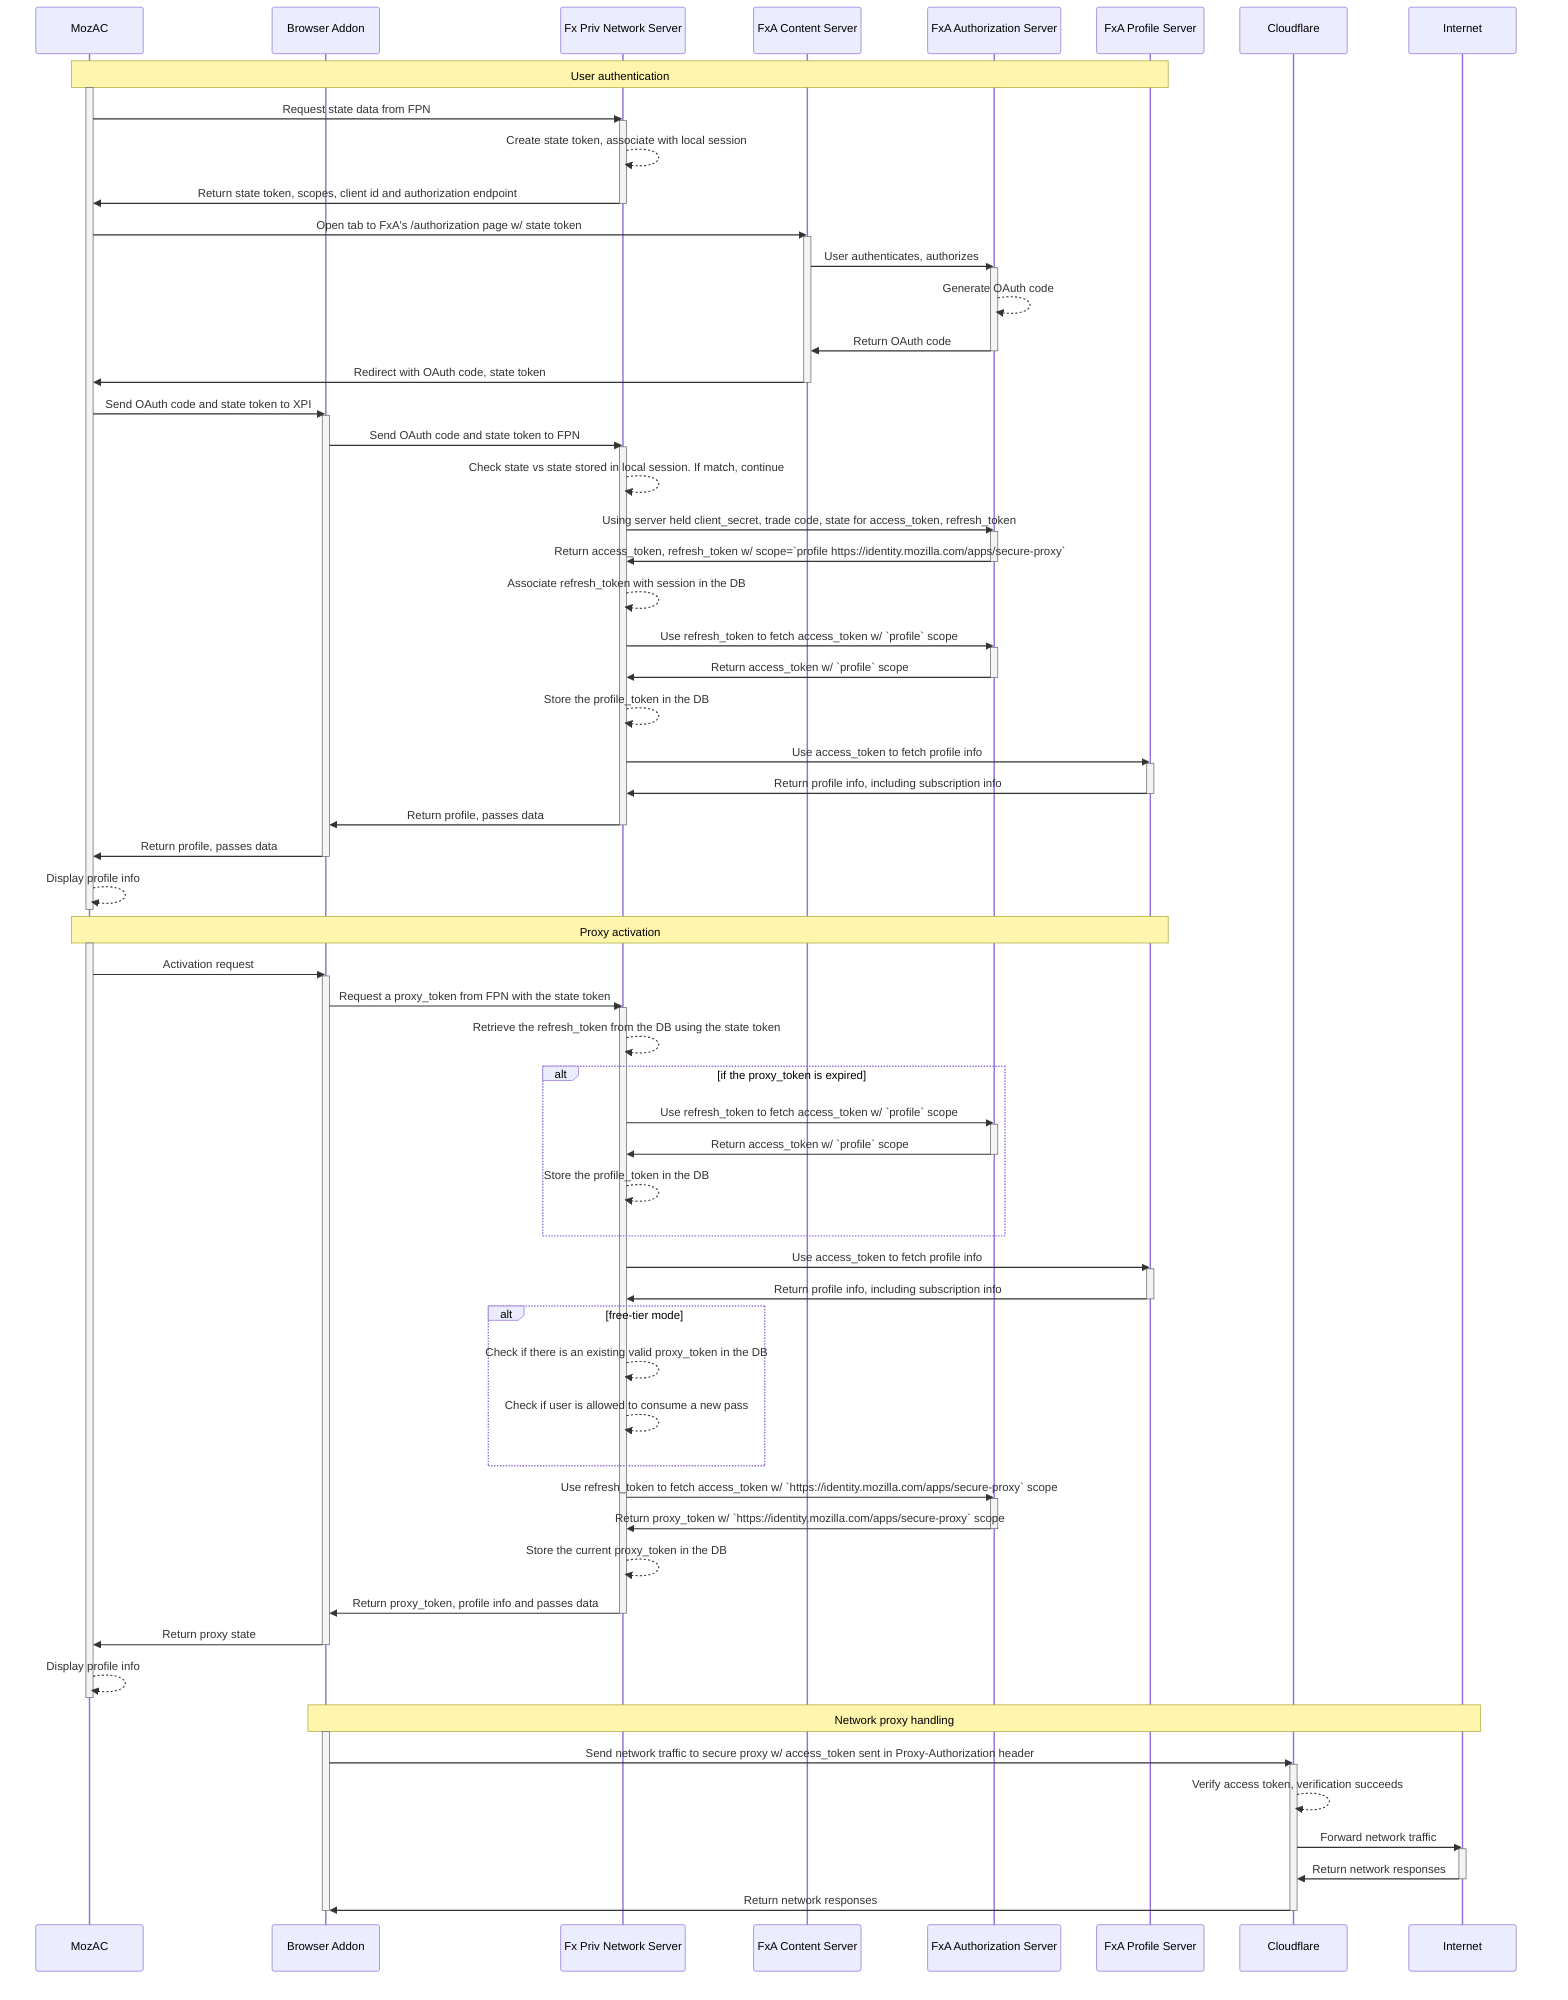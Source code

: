 sequenceDiagram
participant AC as MozAC
participant XPI as Browser Addon
participant FPN as Fx Priv Network Server
participant FxA as FxA Content Server
participant FxAA as FxA Authorization Server
participant FxAP as FxA Profile Server
participant CF as Cloudflare
participant IN as Internet

Note over AC, FxAP: User authentication
activate AC
AC->>FPN: Request state data from FPN
activate FPN
FPN-->>FPN: Create state token, associate with local session
FPN->>AC: Return state token, scopes, client id and authorization endpoint
deactivate FPN
AC->>FxA: Open tab to FxA's /authorization page w/ state token
activate FxA
FxA->>FxAA: User authenticates, authorizes
activate FxAA
FxAA-->>FxAA: Generate OAuth code
FxAA->>FxA: Return OAuth code
deactivate FxAA
FxA->>AC: Redirect with OAuth code, state token
deactivate FxA
AC->>XPI: Send OAuth code and state token to XPI
activate XPI
XPI->>FPN: Send OAuth code and state token to FPN
activate FPN
FPN-->>FPN: Check state vs state stored in local session. If match, continue
FPN->>FxAA: Using server held client_secret, trade code, state for access_token, refresh_token
activate FxAA
FxAA->>FPN: Return access_token, refresh_token w/ scope=`profile https://identity.mozilla.com/apps/secure-proxy`
deactivate FxAA
FPN-->>FPN: Associate refresh_token with session in the DB
FPN->>FxAA: Use refresh_token to fetch access_token w/ `profile` scope
activate FxAA
FxAA->>FPN: Return access_token w/ `profile` scope
deactivate FxAA
FPN-->>FPN: Store the profile_token in the DB
FPN->>FxAP: Use access_token to fetch profile info
activate FxAP
FxAP->>FPN: Return profile info, including subscription info
deactivate FxAP
FPN->>XPI: Return profile, passes data
deactivate FPN
XPI->>AC: Return profile, passes data
deactivate XPI
AC-->>AC: Display profile info
deactivate AC

Note over AC, FxAP: Proxy activation
activate AC
AC->>XPI: Activation request
activate XPI
XPI->>FPN: Request a proxy_token from FPN with the state token
activate FPN
FPN-->>FPN: Retrieve the refresh_token from the DB using the state token
alt if the proxy_token is expired
FPN->>FxAA: Use refresh_token to fetch access_token w/ `profile` scope
activate FxAA
FxAA->>FPN: Return access_token w/ `profile` scope
deactivate FxAA
FPN-->>FPN: Store the profile_token in the DB
end
FPN->>FxAP: Use access_token to fetch profile info
activate FxAP
FxAP->>FPN: Return profile info, including subscription info
deactivate FxAP
alt free-tier mode
FPN-->>FPN: Check if there is an existing valid proxy_token in the DB
FPN-->>FPN: Check if user is allowed to consume a new pass
end
FPN->>FxAA: Use refresh_token to fetch access_token w/ `https://identity.mozilla.com/apps/secure-proxy` scope
activate FxAA
FxAA->>FPN: Return proxy_token w/ `https://identity.mozilla.com/apps/secure-proxy` scope
deactivate FxAA
FPN-->>FPN: Store the current proxy_token in the DB
FPN->>XPI: Return proxy_token, profile info and passes data
deactivate FPN
XPI->>AC: Return proxy state
deactivate XPI
AC-->>AC: Display profile info
deactivate AC

Note over XPI, IN: Network proxy handling
activate XPI
XPI->>CF: Send network traffic to secure proxy w/ access_token sent in Proxy-Authorization header
activate CF
CF-->>CF: Verify access token, verification succeeds
CF->>IN: Forward network traffic
activate IN
IN->>CF: Return network responses
deactivate IN
CF->>XPI: Return network responses
deactivate CF
deactivate XPI